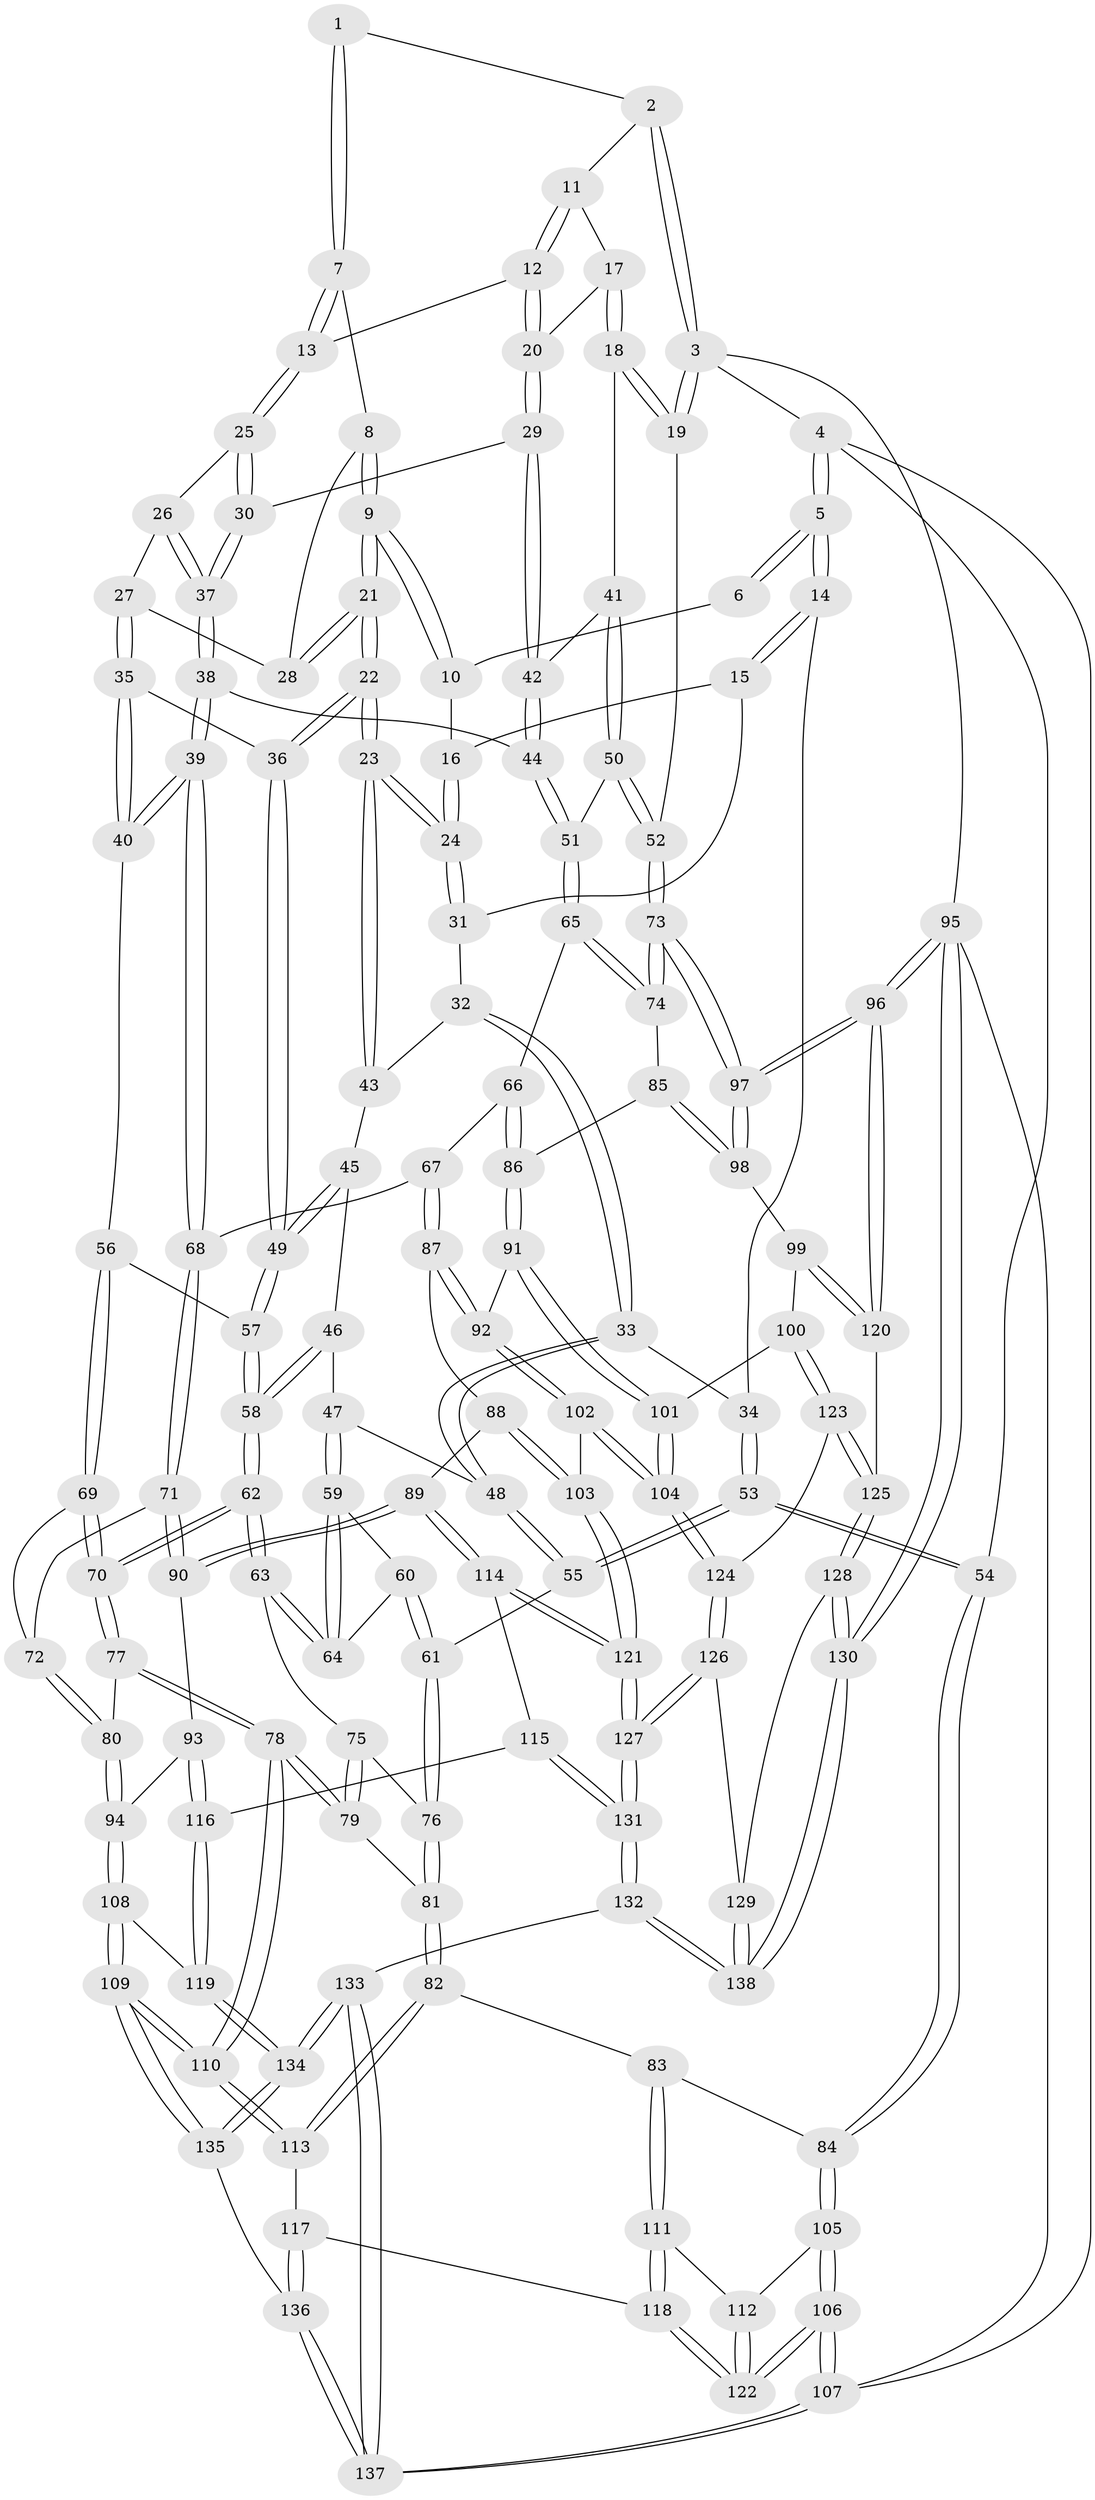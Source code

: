 // Generated by graph-tools (version 1.1) at 2025/27/03/15/25 16:27:57]
// undirected, 138 vertices, 342 edges
graph export_dot {
graph [start="1"]
  node [color=gray90,style=filled];
  1 [pos="+0.7560265554009722+0"];
  2 [pos="+0.7832555913644279+0"];
  3 [pos="+1+0"];
  4 [pos="+0+0"];
  5 [pos="+0+0"];
  6 [pos="+0.5963514667827285+0"];
  7 [pos="+0.7459595495407745+0.1141575114363653"];
  8 [pos="+0.68264107846302+0.16901518086069708"];
  9 [pos="+0.5876731253066815+0.14367725101612036"];
  10 [pos="+0.57480731541105+0.00574994196233298"];
  11 [pos="+0.8898698028526938+0.06515409085022657"];
  12 [pos="+0.8310494466293207+0.18773928697006179"];
  13 [pos="+0.7716006909699804+0.16878641091652483"];
  14 [pos="+0+0"];
  15 [pos="+0.28489303793701615+0.09328082260828237"];
  16 [pos="+0.4553690329621283+0.13547364186963778"];
  17 [pos="+0.9293413677399658+0.10581318209312177"];
  18 [pos="+1+0.1921890850577849"];
  19 [pos="+1+0.20146373750158236"];
  20 [pos="+0.8635463052343689+0.23566519452177542"];
  21 [pos="+0.5529416887395667+0.25418847366765757"];
  22 [pos="+0.5425106485863067+0.27941623004507304"];
  23 [pos="+0.4899309391952245+0.254350975417116"];
  24 [pos="+0.4840317452108087+0.24495043755054166"];
  25 [pos="+0.7416479054434104+0.23382546593892092"];
  26 [pos="+0.7364661739121461+0.23885570320625713"];
  27 [pos="+0.7066812837649569+0.23473263252031823"];
  28 [pos="+0.6853897226490101+0.19071545329532233"];
  29 [pos="+0.8655219653742484+0.24184957334427562"];
  30 [pos="+0.8350610822187674+0.24686127610464753"];
  31 [pos="+0.315870073841608+0.14257073048812174"];
  32 [pos="+0.3484492986142845+0.2569115403065718"];
  33 [pos="+0.23206400112132+0.31775921933801426"];
  34 [pos="+0.2244955092108966+0.3117709171858303"];
  35 [pos="+0.5732534067205658+0.3125098679647495"];
  36 [pos="+0.5500431725866001+0.29490435734211734"];
  37 [pos="+0.7536976286133565+0.2988328909485322"];
  38 [pos="+0.7536152621040382+0.38808268241085997"];
  39 [pos="+0.6821152920893643+0.43907719289873914"];
  40 [pos="+0.6329078368841018+0.39791516924903597"];
  41 [pos="+0.912312604872051+0.27117860098748847"];
  42 [pos="+0.8905099012761133+0.2689432630483886"];
  43 [pos="+0.3828939536912911+0.2818280315989661"];
  44 [pos="+0.8018320813264028+0.37971919806465726"];
  45 [pos="+0.374047249989028+0.3107294185373547"];
  46 [pos="+0.3086889459356041+0.3751597639769308"];
  47 [pos="+0.26132523623511844+0.3651271787242011"];
  48 [pos="+0.26067220013802966+0.3643963092473176"];
  49 [pos="+0.43506659813572396+0.400955334023648"];
  50 [pos="+0.9761648592593806+0.44116401237009933"];
  51 [pos="+0.9447335103362751+0.45477986279157107"];
  52 [pos="+1+0.4411855844071894"];
  53 [pos="+0.02221313309597721+0.4877715197889018"];
  54 [pos="+0+0.5056886985686176"];
  55 [pos="+0.05594086033073242+0.4898367536144565"];
  56 [pos="+0.4716655889175853+0.4796102287682788"];
  57 [pos="+0.41202412126313515+0.4431660657045067"];
  58 [pos="+0.3898721403342797+0.4506074998387826"];
  59 [pos="+0.26024451777271634+0.36995284868245976"];
  60 [pos="+0.22115255674813+0.4974299647237926"];
  61 [pos="+0.1885010399577803+0.5117632883832911"];
  62 [pos="+0.3430845141696151+0.5279077314360062"];
  63 [pos="+0.34270195551678806+0.5279199718450936"];
  64 [pos="+0.31843564966234283+0.52005121702395"];
  65 [pos="+0.9018785994747708+0.5251751477352014"];
  66 [pos="+0.7588828635991484+0.5819543948713453"];
  67 [pos="+0.7400561914103373+0.5820755362312711"];
  68 [pos="+0.6892894669522911+0.5560852871334345"];
  69 [pos="+0.5042338279664991+0.5521366968492573"];
  70 [pos="+0.3805360304318106+0.5899567931134885"];
  71 [pos="+0.651190007537356+0.5834923517124685"];
  72 [pos="+0.5158885992190126+0.55925712405732"];
  73 [pos="+1+0.6386666250980093"];
  74 [pos="+0.9688043146224287+0.6382833506123272"];
  75 [pos="+0.28504589184326584+0.5846593055279652"];
  76 [pos="+0.21989200044081247+0.6069963232604646"];
  77 [pos="+0.38386789532068105+0.6955719648937635"];
  78 [pos="+0.31880158250342894+0.7267817678259596"];
  79 [pos="+0.2996978273238226+0.7210584408068214"];
  80 [pos="+0.4352233048754729+0.7113023740618655"];
  81 [pos="+0.20361528314905306+0.7054092909586305"];
  82 [pos="+0.17822367429259955+0.7143684803918032"];
  83 [pos="+0.11922154459415958+0.7067166685312498"];
  84 [pos="+0+0.5346034839359208"];
  85 [pos="+0.9178828125746227+0.6807880113791084"];
  86 [pos="+0.9082487344658928+0.6814479766741781"];
  87 [pos="+0.77225920927314+0.715507585977579"];
  88 [pos="+0.7316909125333048+0.756735423243042"];
  89 [pos="+0.6320505550388196+0.7669115038971857"];
  90 [pos="+0.5974417152511046+0.6969039508719762"];
  91 [pos="+0.8517660949996166+0.7428725957016625"];
  92 [pos="+0.8041525191423791+0.741876353666654"];
  93 [pos="+0.4825677864274439+0.7299444382947118"];
  94 [pos="+0.46550545431202633+0.7298496946370051"];
  95 [pos="+1+1"];
  96 [pos="+1+1"];
  97 [pos="+1+0.7167164263462514"];
  98 [pos="+0.9566773889995581+0.7698915107814257"];
  99 [pos="+0.947375609113213+0.7851088279193198"];
  100 [pos="+0.9071881454874098+0.8054139351200824"];
  101 [pos="+0.8764669886585941+0.7860508304303301"];
  102 [pos="+0.7957534480150162+0.8184500956979032"];
  103 [pos="+0.7438549569710788+0.8259730531999524"];
  104 [pos="+0.8114916764590424+0.8321530071848982"];
  105 [pos="+0+0.6836664431681098"];
  106 [pos="+0+1"];
  107 [pos="+0+1"];
  108 [pos="+0.4485709796683778+0.8419810420629814"];
  109 [pos="+0.3686278936966365+0.9321437893040857"];
  110 [pos="+0.3204751561965811+0.8689109166061078"];
  111 [pos="+0.08538272303584359+0.8006742977913066"];
  112 [pos="+0.0381269743469945+0.8141518338123113"];
  113 [pos="+0.19471406120216228+0.8717159394196867"];
  114 [pos="+0.634325844743597+0.8182224437793872"];
  115 [pos="+0.5707539577482205+0.8661467564232702"];
  116 [pos="+0.5621390722611468+0.867965185764609"];
  117 [pos="+0.18909845727823305+0.8775717050397415"];
  118 [pos="+0.10036548439726464+0.878806468148694"];
  119 [pos="+0.5496595165173523+0.8771192422795457"];
  120 [pos="+0.9930476666780678+0.8627768991425507"];
  121 [pos="+0.6990217380811252+0.867125920017543"];
  122 [pos="+0+1"];
  123 [pos="+0.8973173956393052+0.8555353217730707"];
  124 [pos="+0.8174650840848168+0.8452509635073592"];
  125 [pos="+0.9047316748830434+0.875036529418642"];
  126 [pos="+0.8065562940333335+0.8990789783396962"];
  127 [pos="+0.7201936170796798+0.9472391036575264"];
  128 [pos="+0.9016318882940574+0.8909200723177078"];
  129 [pos="+0.8594274463770613+0.921226172978128"];
  130 [pos="+1+1"];
  131 [pos="+0.6972335534998749+1"];
  132 [pos="+0.6882816787641582+1"];
  133 [pos="+0.4290299309636752+1"];
  134 [pos="+0.42493561257365425+1"];
  135 [pos="+0.38099432499770375+1"];
  136 [pos="+0.1911129720591133+0.9280440826995899"];
  137 [pos="+0+1"];
  138 [pos="+0.8732095363947002+1"];
  1 -- 2;
  1 -- 7;
  1 -- 7;
  2 -- 3;
  2 -- 3;
  2 -- 11;
  3 -- 4;
  3 -- 19;
  3 -- 19;
  3 -- 95;
  4 -- 5;
  4 -- 5;
  4 -- 54;
  4 -- 107;
  5 -- 6;
  5 -- 6;
  5 -- 14;
  5 -- 14;
  6 -- 10;
  7 -- 8;
  7 -- 13;
  7 -- 13;
  8 -- 9;
  8 -- 9;
  8 -- 28;
  9 -- 10;
  9 -- 10;
  9 -- 21;
  9 -- 21;
  10 -- 16;
  11 -- 12;
  11 -- 12;
  11 -- 17;
  12 -- 13;
  12 -- 20;
  12 -- 20;
  13 -- 25;
  13 -- 25;
  14 -- 15;
  14 -- 15;
  14 -- 34;
  15 -- 16;
  15 -- 31;
  16 -- 24;
  16 -- 24;
  17 -- 18;
  17 -- 18;
  17 -- 20;
  18 -- 19;
  18 -- 19;
  18 -- 41;
  19 -- 52;
  20 -- 29;
  20 -- 29;
  21 -- 22;
  21 -- 22;
  21 -- 28;
  21 -- 28;
  22 -- 23;
  22 -- 23;
  22 -- 36;
  22 -- 36;
  23 -- 24;
  23 -- 24;
  23 -- 43;
  23 -- 43;
  24 -- 31;
  24 -- 31;
  25 -- 26;
  25 -- 30;
  25 -- 30;
  26 -- 27;
  26 -- 37;
  26 -- 37;
  27 -- 28;
  27 -- 35;
  27 -- 35;
  29 -- 30;
  29 -- 42;
  29 -- 42;
  30 -- 37;
  30 -- 37;
  31 -- 32;
  32 -- 33;
  32 -- 33;
  32 -- 43;
  33 -- 34;
  33 -- 48;
  33 -- 48;
  34 -- 53;
  34 -- 53;
  35 -- 36;
  35 -- 40;
  35 -- 40;
  36 -- 49;
  36 -- 49;
  37 -- 38;
  37 -- 38;
  38 -- 39;
  38 -- 39;
  38 -- 44;
  39 -- 40;
  39 -- 40;
  39 -- 68;
  39 -- 68;
  40 -- 56;
  41 -- 42;
  41 -- 50;
  41 -- 50;
  42 -- 44;
  42 -- 44;
  43 -- 45;
  44 -- 51;
  44 -- 51;
  45 -- 46;
  45 -- 49;
  45 -- 49;
  46 -- 47;
  46 -- 58;
  46 -- 58;
  47 -- 48;
  47 -- 59;
  47 -- 59;
  48 -- 55;
  48 -- 55;
  49 -- 57;
  49 -- 57;
  50 -- 51;
  50 -- 52;
  50 -- 52;
  51 -- 65;
  51 -- 65;
  52 -- 73;
  52 -- 73;
  53 -- 54;
  53 -- 54;
  53 -- 55;
  53 -- 55;
  54 -- 84;
  54 -- 84;
  55 -- 61;
  56 -- 57;
  56 -- 69;
  56 -- 69;
  57 -- 58;
  57 -- 58;
  58 -- 62;
  58 -- 62;
  59 -- 60;
  59 -- 64;
  59 -- 64;
  60 -- 61;
  60 -- 61;
  60 -- 64;
  61 -- 76;
  61 -- 76;
  62 -- 63;
  62 -- 63;
  62 -- 70;
  62 -- 70;
  63 -- 64;
  63 -- 64;
  63 -- 75;
  65 -- 66;
  65 -- 74;
  65 -- 74;
  66 -- 67;
  66 -- 86;
  66 -- 86;
  67 -- 68;
  67 -- 87;
  67 -- 87;
  68 -- 71;
  68 -- 71;
  69 -- 70;
  69 -- 70;
  69 -- 72;
  70 -- 77;
  70 -- 77;
  71 -- 72;
  71 -- 90;
  71 -- 90;
  72 -- 80;
  72 -- 80;
  73 -- 74;
  73 -- 74;
  73 -- 97;
  73 -- 97;
  74 -- 85;
  75 -- 76;
  75 -- 79;
  75 -- 79;
  76 -- 81;
  76 -- 81;
  77 -- 78;
  77 -- 78;
  77 -- 80;
  78 -- 79;
  78 -- 79;
  78 -- 110;
  78 -- 110;
  79 -- 81;
  80 -- 94;
  80 -- 94;
  81 -- 82;
  81 -- 82;
  82 -- 83;
  82 -- 113;
  82 -- 113;
  83 -- 84;
  83 -- 111;
  83 -- 111;
  84 -- 105;
  84 -- 105;
  85 -- 86;
  85 -- 98;
  85 -- 98;
  86 -- 91;
  86 -- 91;
  87 -- 88;
  87 -- 92;
  87 -- 92;
  88 -- 89;
  88 -- 103;
  88 -- 103;
  89 -- 90;
  89 -- 90;
  89 -- 114;
  89 -- 114;
  90 -- 93;
  91 -- 92;
  91 -- 101;
  91 -- 101;
  92 -- 102;
  92 -- 102;
  93 -- 94;
  93 -- 116;
  93 -- 116;
  94 -- 108;
  94 -- 108;
  95 -- 96;
  95 -- 96;
  95 -- 130;
  95 -- 130;
  95 -- 107;
  96 -- 97;
  96 -- 97;
  96 -- 120;
  96 -- 120;
  97 -- 98;
  97 -- 98;
  98 -- 99;
  99 -- 100;
  99 -- 120;
  99 -- 120;
  100 -- 101;
  100 -- 123;
  100 -- 123;
  101 -- 104;
  101 -- 104;
  102 -- 103;
  102 -- 104;
  102 -- 104;
  103 -- 121;
  103 -- 121;
  104 -- 124;
  104 -- 124;
  105 -- 106;
  105 -- 106;
  105 -- 112;
  106 -- 107;
  106 -- 107;
  106 -- 122;
  106 -- 122;
  107 -- 137;
  107 -- 137;
  108 -- 109;
  108 -- 109;
  108 -- 119;
  109 -- 110;
  109 -- 110;
  109 -- 135;
  109 -- 135;
  110 -- 113;
  110 -- 113;
  111 -- 112;
  111 -- 118;
  111 -- 118;
  112 -- 122;
  112 -- 122;
  113 -- 117;
  114 -- 115;
  114 -- 121;
  114 -- 121;
  115 -- 116;
  115 -- 131;
  115 -- 131;
  116 -- 119;
  116 -- 119;
  117 -- 118;
  117 -- 136;
  117 -- 136;
  118 -- 122;
  118 -- 122;
  119 -- 134;
  119 -- 134;
  120 -- 125;
  121 -- 127;
  121 -- 127;
  123 -- 124;
  123 -- 125;
  123 -- 125;
  124 -- 126;
  124 -- 126;
  125 -- 128;
  125 -- 128;
  126 -- 127;
  126 -- 127;
  126 -- 129;
  127 -- 131;
  127 -- 131;
  128 -- 129;
  128 -- 130;
  128 -- 130;
  129 -- 138;
  129 -- 138;
  130 -- 138;
  130 -- 138;
  131 -- 132;
  131 -- 132;
  132 -- 133;
  132 -- 138;
  132 -- 138;
  133 -- 134;
  133 -- 134;
  133 -- 137;
  133 -- 137;
  134 -- 135;
  134 -- 135;
  135 -- 136;
  136 -- 137;
  136 -- 137;
}
